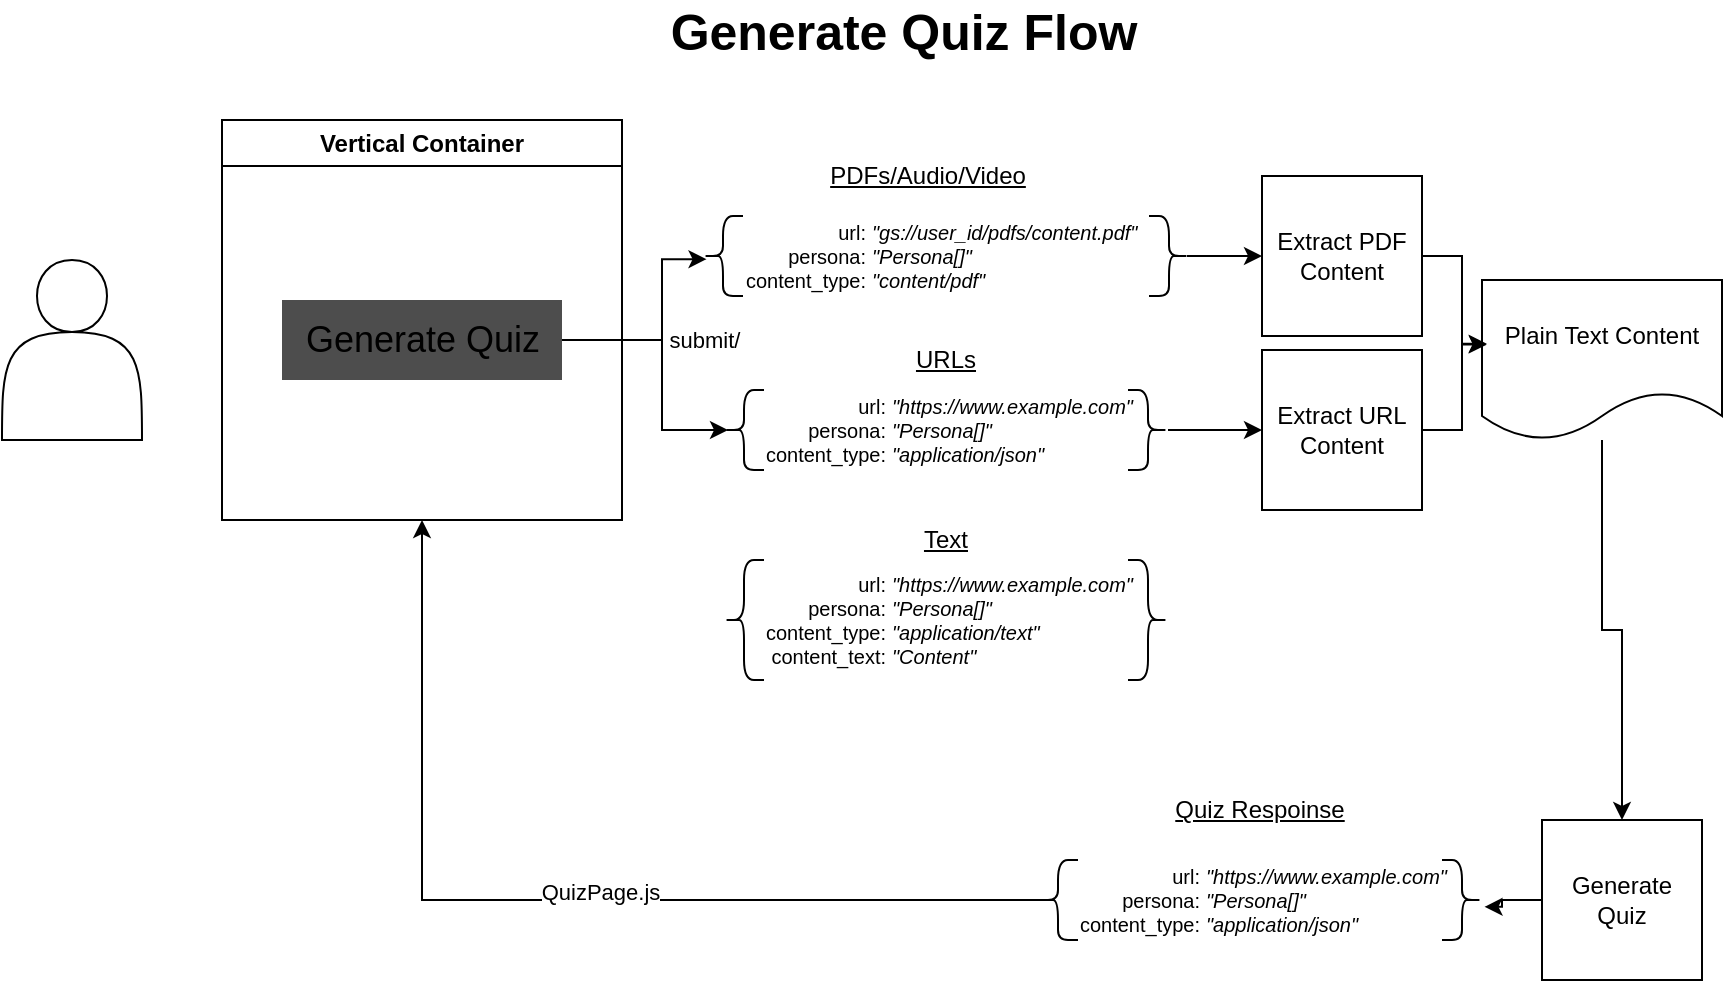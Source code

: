 <mxfile>
    <diagram id="WU-VfdepGL4Wt-jwkwmb" name="generate-quiz">
        <mxGraphModel dx="446" dy="527" grid="1" gridSize="10" guides="1" tooltips="1" connect="1" arrows="1" fold="1" page="1" pageScale="1" pageWidth="850" pageHeight="1100" math="0" shadow="0">
            <root>
                <mxCell id="0"/>
                <mxCell id="1" parent="0"/>
                <mxCell id="Y0hxTHdWQjrfRqneQj3g-1" value="" style="shape=actor;whiteSpace=wrap;html=1;" parent="1" vertex="1">
                    <mxGeometry x="110" y="240" width="70" height="90" as="geometry"/>
                </mxCell>
                <mxCell id="Y0hxTHdWQjrfRqneQj3g-2" value="Vertical Container" style="swimlane;whiteSpace=wrap;html=1;fillColor=default;labelBackgroundColor=none;swimlaneFillColor=default;" parent="1" vertex="1">
                    <mxGeometry x="220" y="170" width="200" height="200" as="geometry">
                        <mxRectangle x="225" y="185" width="140" height="30" as="alternateBounds"/>
                    </mxGeometry>
                </mxCell>
                <mxCell id="Y0hxTHdWQjrfRqneQj3g-3" value="Generate Quiz" style="text;html=1;align=center;verticalAlign=middle;resizable=0;points=[];autosize=1;strokeColor=none;fillColor=#4D4D4D;fontSize=18;labelBackgroundColor=none;gradientColor=none;" parent="Y0hxTHdWQjrfRqneQj3g-2" vertex="1">
                    <mxGeometry x="30" y="90" width="140" height="40" as="geometry"/>
                </mxCell>
                <mxCell id="Y0hxTHdWQjrfRqneQj3g-5" style="edgeStyle=orthogonalEdgeStyle;rounded=0;orthogonalLoop=1;jettySize=auto;html=1;" parent="1" source="Y0hxTHdWQjrfRqneQj3g-3" target="Y0hxTHdWQjrfRqneQj3g-9" edge="1">
                    <mxGeometry relative="1" as="geometry">
                        <mxPoint x="530" y="280" as="targetPoint"/>
                        <Array as="points">
                            <mxPoint x="440" y="280"/>
                            <mxPoint x="440" y="325"/>
                        </Array>
                    </mxGeometry>
                </mxCell>
                <mxCell id="Y0hxTHdWQjrfRqneQj3g-6" value="submit/" style="edgeLabel;html=1;align=center;verticalAlign=middle;resizable=0;points=[];" parent="Y0hxTHdWQjrfRqneQj3g-5" vertex="1" connectable="0">
                    <mxGeometry x="0.01" y="-2" relative="1" as="geometry">
                        <mxPoint x="23" y="-15" as="offset"/>
                    </mxGeometry>
                </mxCell>
                <mxCell id="Y0hxTHdWQjrfRqneQj3g-15" value="" style="group" parent="1" vertex="1" connectable="0">
                    <mxGeometry x="471" y="305" width="222" height="45" as="geometry"/>
                </mxCell>
                <mxCell id="Y0hxTHdWQjrfRqneQj3g-7" value="" style="shape=curlyBracket;whiteSpace=wrap;html=1;rounded=1;labelPosition=left;verticalLabelPosition=middle;align=right;verticalAlign=middle;" parent="Y0hxTHdWQjrfRqneQj3g-15" vertex="1">
                    <mxGeometry width="20" height="40" as="geometry"/>
                </mxCell>
                <mxCell id="Y0hxTHdWQjrfRqneQj3g-12" value="" style="group" parent="Y0hxTHdWQjrfRqneQj3g-15" vertex="1" connectable="0">
                    <mxGeometry x="22" width="200" height="45" as="geometry"/>
                </mxCell>
                <mxCell id="Y0hxTHdWQjrfRqneQj3g-8" value="" style="shape=curlyBracket;whiteSpace=wrap;html=1;rounded=1;flipH=1;labelPosition=right;verticalLabelPosition=middle;align=left;verticalAlign=middle;" parent="Y0hxTHdWQjrfRqneQj3g-12" vertex="1">
                    <mxGeometry x="180" width="20" height="40" as="geometry"/>
                </mxCell>
                <mxCell id="Y0hxTHdWQjrfRqneQj3g-9" value="&lt;div style=&quot;font-size: 10px;&quot;&gt;&lt;span style=&quot;font-size: 10px; background-color: initial;&quot;&gt;url:&lt;/span&gt;&lt;/div&gt;&lt;div style=&quot;font-size: 10px;&quot;&gt;&lt;div style=&quot;font-size: 10px;&quot;&gt;&lt;span style=&quot;background-color: initial; font-size: 10px;&quot;&gt;persona:&lt;/span&gt;&lt;/div&gt;&lt;div style=&quot;font-size: 10px;&quot;&gt;&lt;span style=&quot;background-color: initial; font-size: 10px;&quot;&gt;content_type:&lt;/span&gt;&lt;/div&gt;&lt;/div&gt;" style="text;html=1;align=right;verticalAlign=middle;resizable=0;points=[];autosize=1;strokeColor=none;fillColor=none;fontSize=10;labelBackgroundColor=none;gradientColor=none;fontStyle=0" parent="Y0hxTHdWQjrfRqneQj3g-12" vertex="1">
                    <mxGeometry x="-20" y="-5" width="80" height="50" as="geometry"/>
                </mxCell>
                <mxCell id="Y0hxTHdWQjrfRqneQj3g-10" value="&lt;div style=&quot;font-size: 10px;&quot;&gt;&lt;font style=&quot;font-size: 10px;&quot;&gt;&quot;https://www.example.com&quot;&lt;/font&gt;&lt;/div&gt;&lt;div style=&quot;font-size: 10px;&quot;&gt;&lt;font style=&quot;font-size: 10px;&quot;&gt;&quot;Persona[]&quot;&lt;/font&gt;&lt;/div&gt;&lt;div style=&quot;font-size: 10px;&quot;&gt;&lt;font style=&quot;font-size: 10px;&quot;&gt;&quot;application/json&quot;&lt;/font&gt;&lt;/div&gt;" style="text;html=1;align=left;verticalAlign=middle;resizable=0;points=[];autosize=1;strokeColor=none;fillColor=none;fontSize=10;labelBackgroundColor=none;gradientColor=none;fontStyle=2" parent="Y0hxTHdWQjrfRqneQj3g-12" vertex="1">
                    <mxGeometry x="60" y="-5" width="140" height="50" as="geometry"/>
                </mxCell>
                <mxCell id="Y0hxTHdWQjrfRqneQj3g-17" value="" style="shape=curlyBracket;whiteSpace=wrap;html=1;rounded=1;labelPosition=left;verticalLabelPosition=middle;align=right;verticalAlign=middle;" parent="1" vertex="1">
                    <mxGeometry x="460.5" y="218" width="20" height="40" as="geometry"/>
                </mxCell>
                <mxCell id="Y0hxTHdWQjrfRqneQj3g-19" value="" style="shape=curlyBracket;whiteSpace=wrap;html=1;rounded=1;flipH=1;labelPosition=right;verticalLabelPosition=middle;align=left;verticalAlign=middle;" parent="1" vertex="1">
                    <mxGeometry x="683.5" y="218" width="20" height="40" as="geometry"/>
                </mxCell>
                <mxCell id="Y0hxTHdWQjrfRqneQj3g-20" value="&lt;div style=&quot;font-size: 10px;&quot;&gt;&lt;span style=&quot;font-size: 10px; background-color: initial;&quot;&gt;url:&lt;/span&gt;&lt;/div&gt;&lt;div style=&quot;font-size: 10px;&quot;&gt;&lt;div style=&quot;font-size: 10px;&quot;&gt;&lt;span style=&quot;background-color: initial; font-size: 10px;&quot;&gt;persona:&lt;/span&gt;&lt;/div&gt;&lt;div style=&quot;font-size: 10px;&quot;&gt;&lt;span style=&quot;background-color: initial; font-size: 10px;&quot;&gt;content_type:&lt;/span&gt;&lt;/div&gt;&lt;/div&gt;" style="text;html=1;align=right;verticalAlign=middle;resizable=0;points=[];autosize=1;strokeColor=none;fillColor=none;fontSize=10;labelBackgroundColor=none;gradientColor=none;fontStyle=0" parent="1" vertex="1">
                    <mxGeometry x="462.5" y="213" width="80" height="50" as="geometry"/>
                </mxCell>
                <mxCell id="Y0hxTHdWQjrfRqneQj3g-37" style="edgeStyle=orthogonalEdgeStyle;rounded=0;orthogonalLoop=1;jettySize=auto;html=1;entryX=0;entryY=0.5;entryDx=0;entryDy=0;" parent="1" source="Y0hxTHdWQjrfRqneQj3g-21" target="Y0hxTHdWQjrfRqneQj3g-34" edge="1">
                    <mxGeometry relative="1" as="geometry"/>
                </mxCell>
                <mxCell id="Y0hxTHdWQjrfRqneQj3g-21" value="&quot;gs://user_id/pdfs/content.pdf&quot;&lt;br&gt;&quot;Persona[]&quot;&lt;br&gt;&quot;content/pdf&quot;" style="text;align=left;verticalAlign=middle;resizable=0;points=[];autosize=1;strokeColor=none;fillColor=none;fontSize=10;labelBackgroundColor=none;gradientColor=none;fontStyle=2;html=1;" parent="1" vertex="1">
                    <mxGeometry x="542.5" y="213" width="160" height="50" as="geometry"/>
                </mxCell>
                <mxCell id="Y0hxTHdWQjrfRqneQj3g-28" value="&lt;u&gt;PDFs/Audio/Video&lt;/u&gt;" style="text;html=1;align=center;verticalAlign=middle;whiteSpace=wrap;rounded=0;" parent="1" vertex="1">
                    <mxGeometry x="542.5" y="183" width="60" height="30" as="geometry"/>
                </mxCell>
                <mxCell id="Y0hxTHdWQjrfRqneQj3g-29" value="&lt;u&gt;URLs&lt;/u&gt;" style="text;html=1;align=center;verticalAlign=middle;whiteSpace=wrap;rounded=0;" parent="1" vertex="1">
                    <mxGeometry x="552" y="275" width="60" height="30" as="geometry"/>
                </mxCell>
                <mxCell id="Y0hxTHdWQjrfRqneQj3g-30" value="Extract URL Content" style="whiteSpace=wrap;html=1;aspect=fixed;" parent="1" vertex="1">
                    <mxGeometry x="740" y="285" width="80" height="80" as="geometry"/>
                </mxCell>
                <mxCell id="Y0hxTHdWQjrfRqneQj3g-31" style="edgeStyle=orthogonalEdgeStyle;rounded=0;orthogonalLoop=1;jettySize=auto;html=1;" parent="1" source="Y0hxTHdWQjrfRqneQj3g-10" target="Y0hxTHdWQjrfRqneQj3g-30" edge="1">
                    <mxGeometry relative="1" as="geometry"/>
                </mxCell>
                <mxCell id="Y0hxTHdWQjrfRqneQj3g-41" style="edgeStyle=orthogonalEdgeStyle;rounded=0;orthogonalLoop=1;jettySize=auto;html=1;" parent="1" source="Y0hxTHdWQjrfRqneQj3g-32" target="Y0hxTHdWQjrfRqneQj3g-40" edge="1">
                    <mxGeometry relative="1" as="geometry"/>
                </mxCell>
                <mxCell id="Y0hxTHdWQjrfRqneQj3g-32" value="Plain Text Content" style="shape=document;whiteSpace=wrap;html=1;boundedLbl=1;" parent="1" vertex="1">
                    <mxGeometry x="850" y="250" width="120" height="80" as="geometry"/>
                </mxCell>
                <mxCell id="Y0hxTHdWQjrfRqneQj3g-34" value="Extract PDF Content" style="whiteSpace=wrap;html=1;aspect=fixed;" parent="1" vertex="1">
                    <mxGeometry x="740" y="198" width="80" height="80" as="geometry"/>
                </mxCell>
                <mxCell id="Y0hxTHdWQjrfRqneQj3g-36" style="edgeStyle=orthogonalEdgeStyle;rounded=0;orthogonalLoop=1;jettySize=auto;html=1;entryX=-0.003;entryY=0.532;entryDx=0;entryDy=0;entryPerimeter=0;" parent="1" source="Y0hxTHdWQjrfRqneQj3g-3" target="Y0hxTHdWQjrfRqneQj3g-20" edge="1">
                    <mxGeometry relative="1" as="geometry">
                        <Array as="points">
                            <mxPoint x="440" y="280"/>
                            <mxPoint x="440" y="240"/>
                        </Array>
                    </mxGeometry>
                </mxCell>
                <mxCell id="Y0hxTHdWQjrfRqneQj3g-38" style="edgeStyle=orthogonalEdgeStyle;rounded=0;orthogonalLoop=1;jettySize=auto;html=1;entryX=0.02;entryY=0.399;entryDx=0;entryDy=0;entryPerimeter=0;" parent="1" source="Y0hxTHdWQjrfRqneQj3g-34" target="Y0hxTHdWQjrfRqneQj3g-32" edge="1">
                    <mxGeometry relative="1" as="geometry"/>
                </mxCell>
                <mxCell id="Y0hxTHdWQjrfRqneQj3g-39" style="edgeStyle=orthogonalEdgeStyle;rounded=0;orthogonalLoop=1;jettySize=auto;html=1;entryX=0.02;entryY=0.404;entryDx=0;entryDy=0;entryPerimeter=0;" parent="1" source="Y0hxTHdWQjrfRqneQj3g-30" target="Y0hxTHdWQjrfRqneQj3g-32" edge="1">
                    <mxGeometry relative="1" as="geometry"/>
                </mxCell>
                <mxCell id="Y0hxTHdWQjrfRqneQj3g-40" value="Generate Quiz" style="whiteSpace=wrap;html=1;aspect=fixed;" parent="1" vertex="1">
                    <mxGeometry x="880" y="520" width="80" height="80" as="geometry"/>
                </mxCell>
                <mxCell id="Y0hxTHdWQjrfRqneQj3g-42" value="" style="group" parent="1" vertex="1" connectable="0">
                    <mxGeometry x="628" y="540" width="222" height="45" as="geometry"/>
                </mxCell>
                <mxCell id="Y0hxTHdWQjrfRqneQj3g-43" value="" style="shape=curlyBracket;whiteSpace=wrap;html=1;rounded=1;labelPosition=left;verticalLabelPosition=middle;align=right;verticalAlign=middle;" parent="Y0hxTHdWQjrfRqneQj3g-42" vertex="1">
                    <mxGeometry width="20" height="40" as="geometry"/>
                </mxCell>
                <mxCell id="Y0hxTHdWQjrfRqneQj3g-44" value="" style="group" parent="Y0hxTHdWQjrfRqneQj3g-42" vertex="1" connectable="0">
                    <mxGeometry x="22" width="200" height="45" as="geometry"/>
                </mxCell>
                <mxCell id="Y0hxTHdWQjrfRqneQj3g-45" value="" style="shape=curlyBracket;whiteSpace=wrap;html=1;rounded=1;flipH=1;labelPosition=right;verticalLabelPosition=middle;align=left;verticalAlign=middle;" parent="Y0hxTHdWQjrfRqneQj3g-44" vertex="1">
                    <mxGeometry x="180" width="20" height="40" as="geometry"/>
                </mxCell>
                <mxCell id="Y0hxTHdWQjrfRqneQj3g-46" value="&lt;div style=&quot;font-size: 10px;&quot;&gt;&lt;span style=&quot;font-size: 10px; background-color: initial;&quot;&gt;url:&lt;/span&gt;&lt;/div&gt;&lt;div style=&quot;font-size: 10px;&quot;&gt;&lt;div style=&quot;font-size: 10px;&quot;&gt;&lt;span style=&quot;background-color: initial; font-size: 10px;&quot;&gt;persona:&lt;/span&gt;&lt;/div&gt;&lt;div style=&quot;font-size: 10px;&quot;&gt;&lt;span style=&quot;background-color: initial; font-size: 10px;&quot;&gt;content_type:&lt;/span&gt;&lt;/div&gt;&lt;/div&gt;" style="text;html=1;align=right;verticalAlign=middle;resizable=0;points=[];autosize=1;strokeColor=none;fillColor=none;fontSize=10;labelBackgroundColor=none;gradientColor=none;fontStyle=0" parent="Y0hxTHdWQjrfRqneQj3g-44" vertex="1">
                    <mxGeometry x="-20" y="-5" width="80" height="50" as="geometry"/>
                </mxCell>
                <mxCell id="Y0hxTHdWQjrfRqneQj3g-47" value="&lt;div style=&quot;font-size: 10px;&quot;&gt;&lt;font style=&quot;font-size: 10px;&quot;&gt;&quot;https://www.example.com&quot;&lt;/font&gt;&lt;/div&gt;&lt;div style=&quot;font-size: 10px;&quot;&gt;&lt;font style=&quot;font-size: 10px;&quot;&gt;&quot;Persona[]&quot;&lt;/font&gt;&lt;/div&gt;&lt;div style=&quot;font-size: 10px;&quot;&gt;&lt;font style=&quot;font-size: 10px;&quot;&gt;&quot;application/json&quot;&lt;/font&gt;&lt;/div&gt;" style="text;html=1;align=left;verticalAlign=middle;resizable=0;points=[];autosize=1;strokeColor=none;fillColor=none;fontSize=10;labelBackgroundColor=none;gradientColor=none;fontStyle=2" parent="Y0hxTHdWQjrfRqneQj3g-44" vertex="1">
                    <mxGeometry x="60" y="-5" width="140" height="50" as="geometry"/>
                </mxCell>
                <mxCell id="Y0hxTHdWQjrfRqneQj3g-48" style="edgeStyle=orthogonalEdgeStyle;rounded=0;orthogonalLoop=1;jettySize=auto;html=1;entryX=1.009;entryY=0.568;entryDx=0;entryDy=0;entryPerimeter=0;" parent="1" source="Y0hxTHdWQjrfRqneQj3g-40" target="Y0hxTHdWQjrfRqneQj3g-47" edge="1">
                    <mxGeometry relative="1" as="geometry"/>
                </mxCell>
                <mxCell id="Y0hxTHdWQjrfRqneQj3g-49" style="edgeStyle=orthogonalEdgeStyle;rounded=0;orthogonalLoop=1;jettySize=auto;html=1;entryX=0.5;entryY=1;entryDx=0;entryDy=0;" parent="1" source="Y0hxTHdWQjrfRqneQj3g-46" target="Y0hxTHdWQjrfRqneQj3g-2" edge="1">
                    <mxGeometry relative="1" as="geometry"/>
                </mxCell>
                <mxCell id="Y0hxTHdWQjrfRqneQj3g-50" value="QuizPage.js" style="edgeLabel;html=1;align=center;verticalAlign=middle;resizable=0;points=[];" parent="Y0hxTHdWQjrfRqneQj3g-49" vertex="1" connectable="0">
                    <mxGeometry x="-0.114" y="-4" relative="1" as="geometry">
                        <mxPoint as="offset"/>
                    </mxGeometry>
                </mxCell>
                <mxCell id="2" value="&lt;u&gt;Quiz Respoinse&lt;/u&gt;" style="text;html=1;align=center;verticalAlign=middle;whiteSpace=wrap;rounded=0;" parent="1" vertex="1">
                    <mxGeometry x="694" y="500" width="90" height="30" as="geometry"/>
                </mxCell>
                <mxCell id="3" value="&lt;font style=&quot;font-size: 25px;&quot;&gt;Generate Quiz Flow&lt;/font&gt;" style="text;html=1;strokeColor=none;fillColor=none;align=center;verticalAlign=middle;whiteSpace=wrap;rounded=0;fontStyle=1" parent="1" vertex="1">
                    <mxGeometry x="442" y="110" width="238" height="30" as="geometry"/>
                </mxCell>
                <mxCell id="4" value="&lt;u&gt;Text&lt;/u&gt;" style="text;html=1;align=center;verticalAlign=middle;whiteSpace=wrap;rounded=0;" vertex="1" parent="1">
                    <mxGeometry x="552" y="365" width="60" height="30" as="geometry"/>
                </mxCell>
                <mxCell id="5" value="" style="group" vertex="1" connectable="0" parent="1">
                    <mxGeometry x="471" y="410" width="222" height="50" as="geometry"/>
                </mxCell>
                <mxCell id="7" value="" style="group" vertex="1" connectable="0" parent="5">
                    <mxGeometry x="22" y="-10" width="200" height="50" as="geometry"/>
                </mxCell>
                <mxCell id="10" value="&lt;div style=&quot;font-size: 10px;&quot;&gt;&lt;font style=&quot;font-size: 10px;&quot;&gt;&quot;https://www.example.com&quot;&lt;/font&gt;&lt;/div&gt;&lt;div style=&quot;font-size: 10px;&quot;&gt;&lt;font style=&quot;font-size: 10px;&quot;&gt;&quot;Persona[]&quot;&lt;/font&gt;&lt;/div&gt;&lt;div style=&quot;font-size: 10px;&quot;&gt;&lt;font style=&quot;font-size: 10px;&quot;&gt;&quot;application/text&quot;&lt;br&gt;&lt;/font&gt;&lt;/div&gt;&lt;div style=&quot;font-size: 10px;&quot;&gt;&quot;Content&quot;&lt;/div&gt;" style="text;html=1;align=left;verticalAlign=middle;resizable=0;points=[];autosize=1;strokeColor=none;fillColor=none;fontSize=10;labelBackgroundColor=none;gradientColor=none;fontStyle=2" vertex="1" parent="7">
                    <mxGeometry x="60" y="-10" width="140" height="60" as="geometry"/>
                </mxCell>
                <mxCell id="8" value="" style="shape=curlyBracket;whiteSpace=wrap;html=1;rounded=1;flipH=1;labelPosition=right;verticalLabelPosition=middle;align=left;verticalAlign=middle;" vertex="1" parent="7">
                    <mxGeometry x="180" y="-10" width="20" height="60" as="geometry"/>
                </mxCell>
                <mxCell id="9" value="&lt;div style=&quot;font-size: 10px;&quot;&gt;&lt;span style=&quot;font-size: 10px; background-color: initial;&quot;&gt;url:&lt;/span&gt;&lt;/div&gt;&lt;div style=&quot;font-size: 10px;&quot;&gt;&lt;div style=&quot;font-size: 10px;&quot;&gt;&lt;span style=&quot;background-color: initial; font-size: 10px;&quot;&gt;persona:&lt;/span&gt;&lt;/div&gt;&lt;div style=&quot;font-size: 10px;&quot;&gt;&lt;span style=&quot;background-color: initial; font-size: 10px;&quot;&gt;content_type:&lt;/span&gt;&lt;/div&gt;&lt;div style=&quot;font-size: 10px;&quot;&gt;&lt;span style=&quot;background-color: initial; font-size: 10px;&quot;&gt;content_text:&lt;/span&gt;&lt;/div&gt;&lt;/div&gt;" style="text;html=1;align=right;verticalAlign=middle;resizable=0;points=[];autosize=1;strokeColor=none;fillColor=none;fontSize=10;labelBackgroundColor=none;gradientColor=none;fontStyle=0" vertex="1" parent="7">
                    <mxGeometry x="-20" y="-10" width="80" height="60" as="geometry"/>
                </mxCell>
                <mxCell id="6" value="" style="shape=curlyBracket;whiteSpace=wrap;html=1;rounded=1;labelPosition=left;verticalLabelPosition=middle;align=right;verticalAlign=middle;" vertex="1" parent="5">
                    <mxGeometry y="-20" width="20" height="60" as="geometry"/>
                </mxCell>
            </root>
        </mxGraphModel>
    </diagram>
</mxfile>
